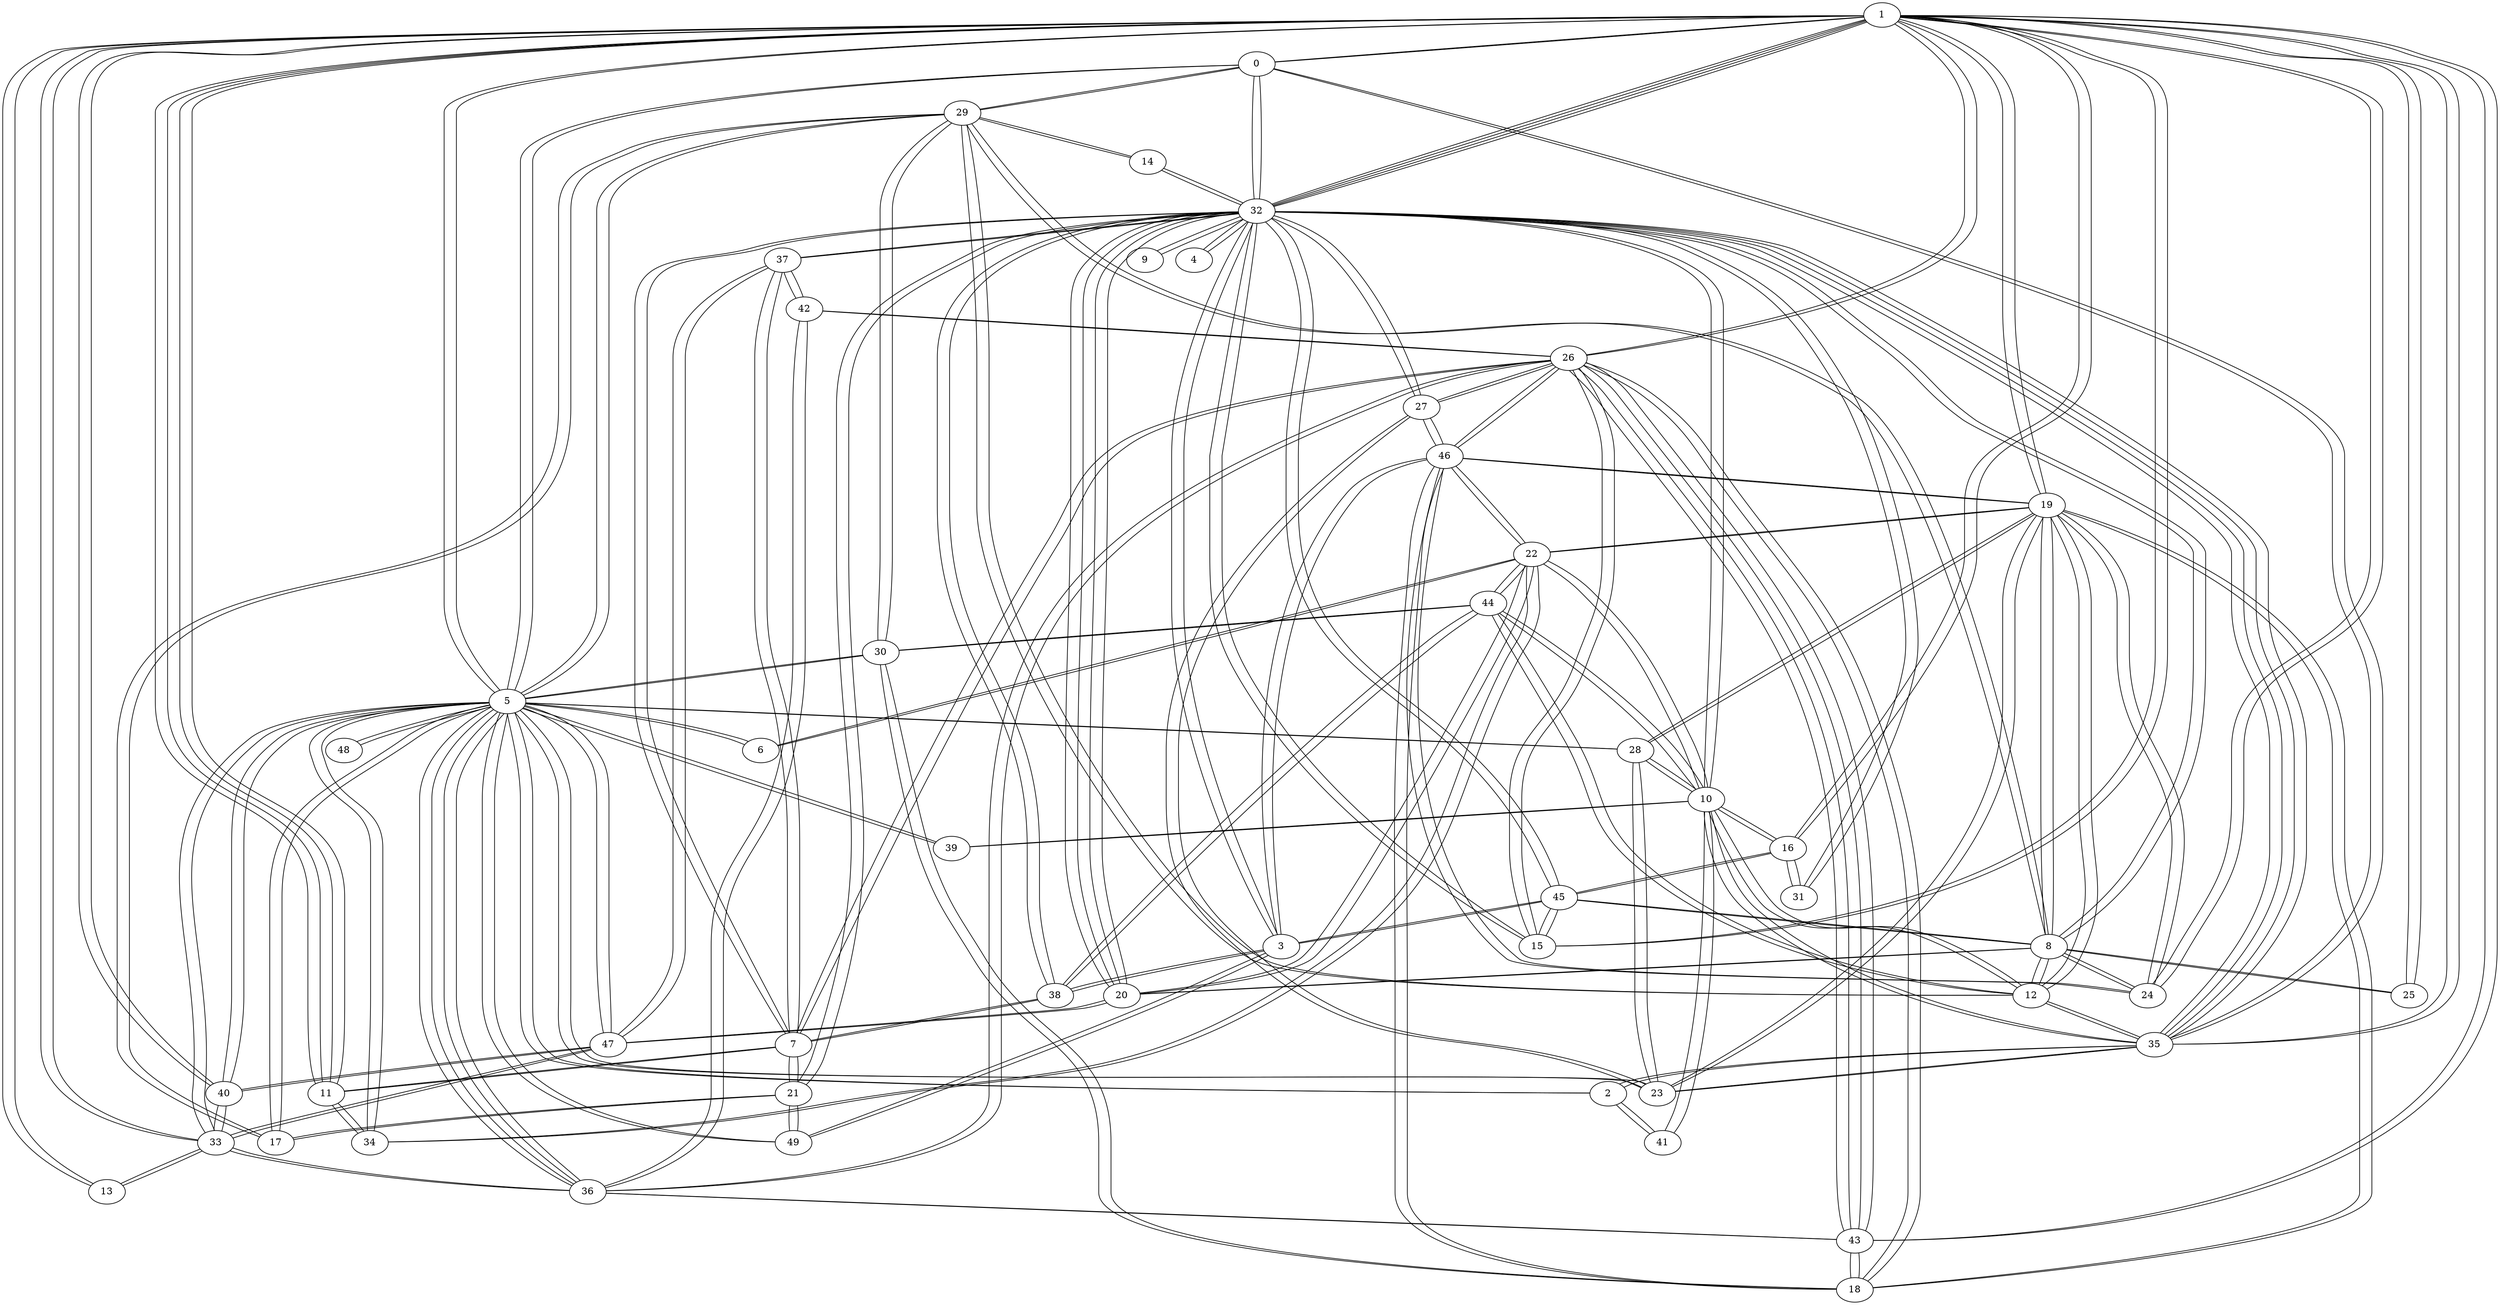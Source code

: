 graph {
	1 [label=1]
	1 -- 0
	1 -- 5
	1 -- 11
	1 -- 15
	1 -- 16
	1 -- 19
	1 -- 24
	1 -- 26
	1 -- 32
	1 -- 33
	1 -- 35
	1 -- 40
	1 -- 43
	1 -- 11
	1 -- 13
	1 -- 25
	1 -- 32
	0 [label=0]
	0 -- 1
	0 -- 32
	0 -- 5
	0 -- 29
	0 -- 35
	5 [label=5]
	5 -- 1
	5 -- 0
	5 -- 2
	5 -- 23
	5 -- 30
	5 -- 34
	5 -- 36
	5 -- 39
	5 -- 40
	5 -- 47
	5 -- 48
	5 -- 49
	5 -- 6
	5 -- 17
	5 -- 28
	5 -- 29
	5 -- 33
	5 -- 36
	11 [label=11]
	11 -- 1
	11 -- 1
	11 -- 34
	11 -- 7
	15 [label=15]
	15 -- 1
	15 -- 32
	15 -- 26
	15 -- 45
	16 [label=16]
	16 -- 1
	16 -- 10
	16 -- 45
	16 -- 31
	19 [label=19]
	19 -- 1
	19 -- 8
	19 -- 12
	19 -- 18
	19 -- 22
	19 -- 24
	19 -- 23
	19 -- 28
	19 -- 46
	24 [label=24]
	24 -- 1
	24 -- 8
	24 -- 19
	24 -- 46
	26 [label=26]
	26 -- 1
	26 -- 15
	26 -- 7
	26 -- 18
	26 -- 27
	26 -- 36
	26 -- 43
	26 -- 46
	26 -- 42
	26 -- 43
	32 [label=32]
	32 -- 1
	32 -- 1
	32 -- 3
	32 -- 7
	32 -- 9
	32 -- 20
	32 -- 0
	32 -- 4
	32 -- 8
	32 -- 10
	32 -- 14
	32 -- 15
	32 -- 20
	32 -- 21
	32 -- 27
	32 -- 31
	32 -- 35
	32 -- 38
	32 -- 35
	32 -- 37
	32 -- 45
	33 [label=33]
	33 -- 1
	33 -- 5
	33 -- 40
	33 -- 13
	33 -- 36
	33 -- 47
	35 [label=35]
	35 -- 1
	35 -- 32
	35 -- 32
	35 -- 10
	35 -- 0
	35 -- 2
	35 -- 12
	35 -- 23
	40 [label=40]
	40 -- 1
	40 -- 5
	40 -- 33
	40 -- 47
	43 [label=43]
	43 -- 1
	43 -- 26
	43 -- 26
	43 -- 18
	43 -- 36
	13 [label=13]
	13 -- 1
	13 -- 33
	25 [label=25]
	25 -- 1
	25 -- 8
	3 [label=3]
	3 -- 32
	3 -- 38
	3 -- 45
	3 -- 46
	3 -- 49
	7 [label=7]
	7 -- 32
	7 -- 26
	7 -- 37
	7 -- 38
	7 -- 21
	7 -- 11
	9 [label=9]
	9 -- 32
	20 [label=20]
	20 -- 32
	20 -- 32
	20 -- 8
	20 -- 22
	20 -- 47
	4 [label=4]
	4 -- 32
	8 [label=8]
	8 -- 32
	8 -- 29
	8 -- 12
	8 -- 19
	8 -- 20
	8 -- 45
	8 -- 24
	8 -- 25
	10 [label=10]
	10 -- 32
	10 -- 16
	10 -- 28
	10 -- 35
	10 -- 41
	10 -- 44
	10 -- 12
	10 -- 22
	10 -- 39
	14 [label=14]
	14 -- 32
	14 -- 29
	21 [label=21]
	21 -- 32
	21 -- 7
	21 -- 17
	21 -- 49
	27 [label=27]
	27 -- 32
	27 -- 26
	27 -- 46
	27 -- 23
	31 [label=31]
	31 -- 32
	31 -- 16
	38 [label=38]
	38 -- 32
	38 -- 3
	38 -- 7
	38 -- 44
	37 [label=37]
	37 -- 32
	37 -- 7
	37 -- 47
	37 -- 42
	45 [label=45]
	45 -- 32
	45 -- 8
	45 -- 3
	45 -- 15
	45 -- 16
	2 [label=2]
	2 -- 5
	2 -- 41
	2 -- 35
	23 [label=23]
	23 -- 5
	23 -- 19
	23 -- 28
	23 -- 35
	23 -- 27
	30 [label=30]
	30 -- 5
	30 -- 29
	30 -- 18
	30 -- 44
	34 [label=34]
	34 -- 5
	34 -- 22
	34 -- 11
	36 [label=36]
	36 -- 5
	36 -- 5
	36 -- 26
	36 -- 33
	36 -- 42
	36 -- 43
	39 [label=39]
	39 -- 5
	39 -- 10
	47 [label=47]
	47 -- 5
	47 -- 37
	47 -- 40
	47 -- 33
	47 -- 20
	48 [label=48]
	48 -- 5
	49 [label=49]
	49 -- 5
	49 -- 21
	49 -- 3
	6 [label=6]
	6 -- 5
	6 -- 22
	17 [label=17]
	17 -- 5
	17 -- 29
	17 -- 21
	28 [label=28]
	28 -- 5
	28 -- 10
	28 -- 19
	28 -- 23
	29 [label=29]
	29 -- 5
	29 -- 0
	29 -- 8
	29 -- 14
	29 -- 12
	29 -- 17
	29 -- 30
	18 [label=18]
	18 -- 26
	18 -- 19
	18 -- 46
	18 -- 43
	18 -- 30
	46 [label=46]
	46 -- 26
	46 -- 19
	46 -- 3
	46 -- 22
	46 -- 24
	46 -- 27
	46 -- 18
	42 [label=42]
	42 -- 26
	42 -- 37
	42 -- 36
	41 [label=41]
	41 -- 10
	41 -- 2
	44 [label=44]
	44 -- 10
	44 -- 38
	44 -- 22
	44 -- 30
	44 -- 12
	12 [label=12]
	12 -- 10
	12 -- 29
	12 -- 8
	12 -- 19
	12 -- 35
	12 -- 44
	22 [label=22]
	22 -- 10
	22 -- 19
	22 -- 46
	22 -- 6
	22 -- 20
	22 -- 34
	22 -- 44
}
